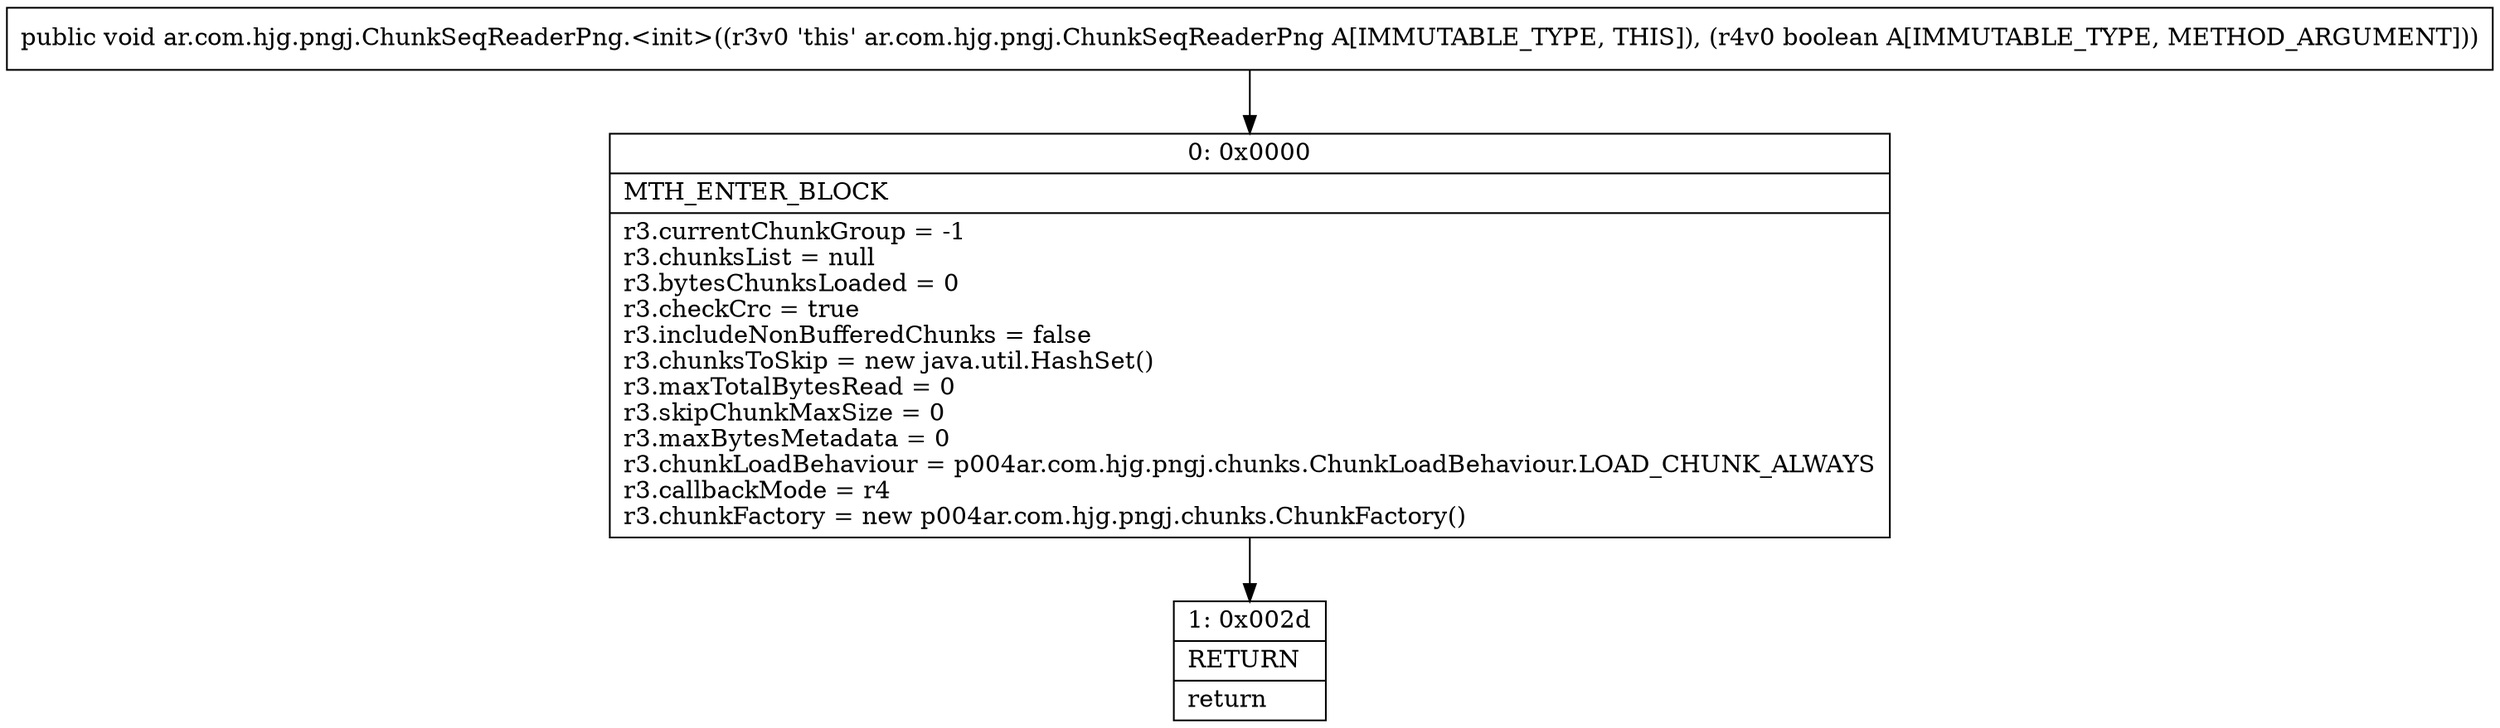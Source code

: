 digraph "CFG forar.com.hjg.pngj.ChunkSeqReaderPng.\<init\>(Z)V" {
Node_0 [shape=record,label="{0\:\ 0x0000|MTH_ENTER_BLOCK\l|r3.currentChunkGroup = \-1\lr3.chunksList = null\lr3.bytesChunksLoaded = 0\lr3.checkCrc = true\lr3.includeNonBufferedChunks = false\lr3.chunksToSkip = new java.util.HashSet()\lr3.maxTotalBytesRead = 0\lr3.skipChunkMaxSize = 0\lr3.maxBytesMetadata = 0\lr3.chunkLoadBehaviour = p004ar.com.hjg.pngj.chunks.ChunkLoadBehaviour.LOAD_CHUNK_ALWAYS\lr3.callbackMode = r4\lr3.chunkFactory = new p004ar.com.hjg.pngj.chunks.ChunkFactory()\l}"];
Node_1 [shape=record,label="{1\:\ 0x002d|RETURN\l|return\l}"];
MethodNode[shape=record,label="{public void ar.com.hjg.pngj.ChunkSeqReaderPng.\<init\>((r3v0 'this' ar.com.hjg.pngj.ChunkSeqReaderPng A[IMMUTABLE_TYPE, THIS]), (r4v0 boolean A[IMMUTABLE_TYPE, METHOD_ARGUMENT])) }"];
MethodNode -> Node_0;
Node_0 -> Node_1;
}

